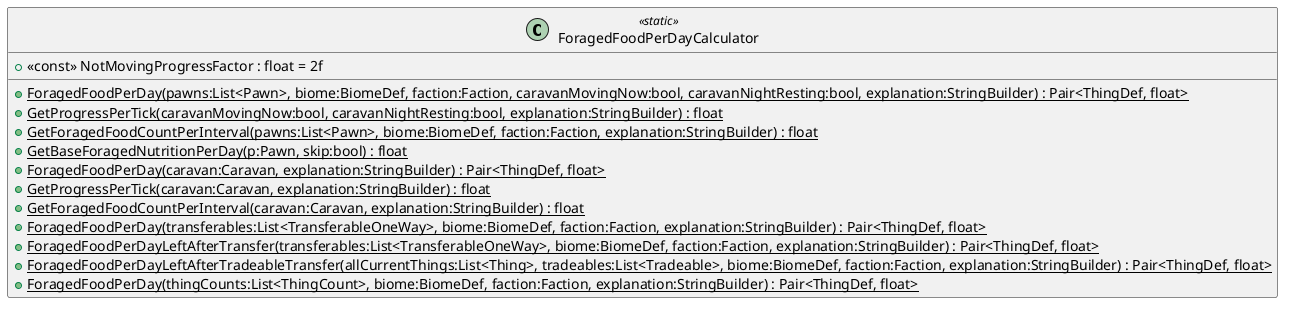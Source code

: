 @startuml
class ForagedFoodPerDayCalculator <<static>> {
    + <<const>> NotMovingProgressFactor : float = 2f
    + {static} ForagedFoodPerDay(pawns:List<Pawn>, biome:BiomeDef, faction:Faction, caravanMovingNow:bool, caravanNightResting:bool, explanation:StringBuilder) : Pair<ThingDef, float>
    + {static} GetProgressPerTick(caravanMovingNow:bool, caravanNightResting:bool, explanation:StringBuilder) : float
    + {static} GetForagedFoodCountPerInterval(pawns:List<Pawn>, biome:BiomeDef, faction:Faction, explanation:StringBuilder) : float
    + {static} GetBaseForagedNutritionPerDay(p:Pawn, skip:bool) : float
    + {static} ForagedFoodPerDay(caravan:Caravan, explanation:StringBuilder) : Pair<ThingDef, float>
    + {static} GetProgressPerTick(caravan:Caravan, explanation:StringBuilder) : float
    + {static} GetForagedFoodCountPerInterval(caravan:Caravan, explanation:StringBuilder) : float
    + {static} ForagedFoodPerDay(transferables:List<TransferableOneWay>, biome:BiomeDef, faction:Faction, explanation:StringBuilder) : Pair<ThingDef, float>
    + {static} ForagedFoodPerDayLeftAfterTransfer(transferables:List<TransferableOneWay>, biome:BiomeDef, faction:Faction, explanation:StringBuilder) : Pair<ThingDef, float>
    + {static} ForagedFoodPerDayLeftAfterTradeableTransfer(allCurrentThings:List<Thing>, tradeables:List<Tradeable>, biome:BiomeDef, faction:Faction, explanation:StringBuilder) : Pair<ThingDef, float>
    + {static} ForagedFoodPerDay(thingCounts:List<ThingCount>, biome:BiomeDef, faction:Faction, explanation:StringBuilder) : Pair<ThingDef, float>
}
@enduml
